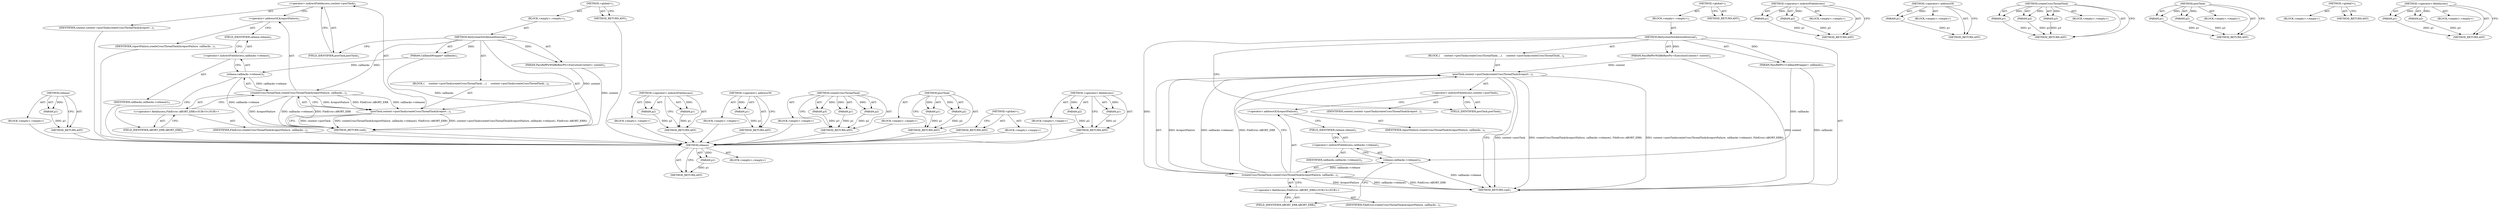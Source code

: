 digraph "&lt;operator&gt;.fieldAccess" {
vulnerable_67 [label=<(METHOD,release)>];
vulnerable_68 [label=<(PARAM,p1)>];
vulnerable_69 [label=<(BLOCK,&lt;empty&gt;,&lt;empty&gt;)>];
vulnerable_70 [label=<(METHOD_RETURN,ANY)>];
vulnerable_6 [label=<(METHOD,&lt;global&gt;)<SUB>1</SUB>>];
vulnerable_7 [label=<(BLOCK,&lt;empty&gt;,&lt;empty&gt;)<SUB>1</SUB>>];
vulnerable_8 [label=<(METHOD,fileSystemNotAllowedInternal)<SUB>1</SUB>>];
vulnerable_9 [label=<(PARAM,PassRefPtrWillBeRawPtr&lt;ExecutionContext&gt; context)<SUB>2</SUB>>];
vulnerable_10 [label=<(PARAM,PassRefPtr&lt;CallbackWrapper&gt; callbacks)<SUB>3</SUB>>];
vulnerable_11 [label=<(BLOCK,{
     context-&gt;postTask(createCrossThreadTask(...,{
     context-&gt;postTask(createCrossThreadTask(...)<SUB>4</SUB>>];
vulnerable_12 [label=<(postTask,context-&gt;postTask(createCrossThreadTask(&amp;report...)<SUB>5</SUB>>];
vulnerable_13 [label=<(&lt;operator&gt;.indirectFieldAccess,context-&gt;postTask)<SUB>5</SUB>>];
vulnerable_14 [label=<(IDENTIFIER,context,context-&gt;postTask(createCrossThreadTask(&amp;report...)<SUB>5</SUB>>];
vulnerable_15 [label=<(FIELD_IDENTIFIER,postTask,postTask)<SUB>5</SUB>>];
vulnerable_16 [label=<(createCrossThreadTask,createCrossThreadTask(&amp;reportFailure, callbacks...)<SUB>5</SUB>>];
vulnerable_17 [label=<(&lt;operator&gt;.addressOf,&amp;reportFailure)<SUB>5</SUB>>];
vulnerable_18 [label=<(IDENTIFIER,reportFailure,createCrossThreadTask(&amp;reportFailure, callbacks...)<SUB>5</SUB>>];
vulnerable_19 [label=<(release,callbacks-&gt;release())<SUB>5</SUB>>];
vulnerable_20 [label=<(&lt;operator&gt;.indirectFieldAccess,callbacks-&gt;release)<SUB>5</SUB>>];
vulnerable_21 [label=<(IDENTIFIER,callbacks,callbacks-&gt;release())<SUB>5</SUB>>];
vulnerable_22 [label=<(FIELD_IDENTIFIER,release,release)<SUB>5</SUB>>];
vulnerable_23 [label="<(&lt;operator&gt;.fieldAccess,FileError::ABORT_ERR)<SUB>5</SUB>>"];
vulnerable_24 [label=<(IDENTIFIER,FileError,createCrossThreadTask(&amp;reportFailure, callbacks...)<SUB>5</SUB>>];
vulnerable_25 [label=<(FIELD_IDENTIFIER,ABORT_ERR,ABORT_ERR)<SUB>5</SUB>>];
vulnerable_26 [label=<(METHOD_RETURN,void)<SUB>1</SUB>>];
vulnerable_28 [label=<(METHOD_RETURN,ANY)<SUB>1</SUB>>];
vulnerable_52 [label=<(METHOD,&lt;operator&gt;.indirectFieldAccess)>];
vulnerable_53 [label=<(PARAM,p1)>];
vulnerable_54 [label=<(PARAM,p2)>];
vulnerable_55 [label=<(BLOCK,&lt;empty&gt;,&lt;empty&gt;)>];
vulnerable_56 [label=<(METHOD_RETURN,ANY)>];
vulnerable_63 [label=<(METHOD,&lt;operator&gt;.addressOf)>];
vulnerable_64 [label=<(PARAM,p1)>];
vulnerable_65 [label=<(BLOCK,&lt;empty&gt;,&lt;empty&gt;)>];
vulnerable_66 [label=<(METHOD_RETURN,ANY)>];
vulnerable_57 [label=<(METHOD,createCrossThreadTask)>];
vulnerable_58 [label=<(PARAM,p1)>];
vulnerable_59 [label=<(PARAM,p2)>];
vulnerable_60 [label=<(PARAM,p3)>];
vulnerable_61 [label=<(BLOCK,&lt;empty&gt;,&lt;empty&gt;)>];
vulnerable_62 [label=<(METHOD_RETURN,ANY)>];
vulnerable_47 [label=<(METHOD,postTask)>];
vulnerable_48 [label=<(PARAM,p1)>];
vulnerable_49 [label=<(PARAM,p2)>];
vulnerable_50 [label=<(BLOCK,&lt;empty&gt;,&lt;empty&gt;)>];
vulnerable_51 [label=<(METHOD_RETURN,ANY)>];
vulnerable_41 [label=<(METHOD,&lt;global&gt;)<SUB>1</SUB>>];
vulnerable_42 [label=<(BLOCK,&lt;empty&gt;,&lt;empty&gt;)>];
vulnerable_43 [label=<(METHOD_RETURN,ANY)>];
vulnerable_71 [label=<(METHOD,&lt;operator&gt;.fieldAccess)>];
vulnerable_72 [label=<(PARAM,p1)>];
vulnerable_73 [label=<(PARAM,p2)>];
vulnerable_74 [label=<(BLOCK,&lt;empty&gt;,&lt;empty&gt;)>];
vulnerable_75 [label=<(METHOD_RETURN,ANY)>];
fixed_67 [label=<(METHOD,release)>];
fixed_68 [label=<(PARAM,p1)>];
fixed_69 [label=<(BLOCK,&lt;empty&gt;,&lt;empty&gt;)>];
fixed_70 [label=<(METHOD_RETURN,ANY)>];
fixed_6 [label=<(METHOD,&lt;global&gt;)<SUB>1</SUB>>];
fixed_7 [label=<(BLOCK,&lt;empty&gt;,&lt;empty&gt;)<SUB>1</SUB>>];
fixed_8 [label=<(METHOD,fileSystemNotAllowedInternal)<SUB>1</SUB>>];
fixed_9 [label=<(PARAM,PassRefPtrWillBeRawPtr&lt;ExecutionContext&gt; context)<SUB>2</SUB>>];
fixed_10 [label=<(PARAM,CallbackWrapper* callbacks)<SUB>3</SUB>>];
fixed_11 [label=<(BLOCK,{
     context-&gt;postTask(createCrossThreadTask(...,{
     context-&gt;postTask(createCrossThreadTask(...)<SUB>4</SUB>>];
fixed_12 [label=<(postTask,context-&gt;postTask(createCrossThreadTask(&amp;report...)<SUB>5</SUB>>];
fixed_13 [label=<(&lt;operator&gt;.indirectFieldAccess,context-&gt;postTask)<SUB>5</SUB>>];
fixed_14 [label=<(IDENTIFIER,context,context-&gt;postTask(createCrossThreadTask(&amp;report...)<SUB>5</SUB>>];
fixed_15 [label=<(FIELD_IDENTIFIER,postTask,postTask)<SUB>5</SUB>>];
fixed_16 [label=<(createCrossThreadTask,createCrossThreadTask(&amp;reportFailure, callbacks...)<SUB>5</SUB>>];
fixed_17 [label=<(&lt;operator&gt;.addressOf,&amp;reportFailure)<SUB>5</SUB>>];
fixed_18 [label=<(IDENTIFIER,reportFailure,createCrossThreadTask(&amp;reportFailure, callbacks...)<SUB>5</SUB>>];
fixed_19 [label=<(release,callbacks-&gt;release())<SUB>5</SUB>>];
fixed_20 [label=<(&lt;operator&gt;.indirectFieldAccess,callbacks-&gt;release)<SUB>5</SUB>>];
fixed_21 [label=<(IDENTIFIER,callbacks,callbacks-&gt;release())<SUB>5</SUB>>];
fixed_22 [label=<(FIELD_IDENTIFIER,release,release)<SUB>5</SUB>>];
fixed_23 [label="<(&lt;operator&gt;.fieldAccess,FileError::ABORT_ERR)<SUB>5</SUB>>"];
fixed_24 [label=<(IDENTIFIER,FileError,createCrossThreadTask(&amp;reportFailure, callbacks...)<SUB>5</SUB>>];
fixed_25 [label=<(FIELD_IDENTIFIER,ABORT_ERR,ABORT_ERR)<SUB>5</SUB>>];
fixed_26 [label=<(METHOD_RETURN,void)<SUB>1</SUB>>];
fixed_28 [label=<(METHOD_RETURN,ANY)<SUB>1</SUB>>];
fixed_52 [label=<(METHOD,&lt;operator&gt;.indirectFieldAccess)>];
fixed_53 [label=<(PARAM,p1)>];
fixed_54 [label=<(PARAM,p2)>];
fixed_55 [label=<(BLOCK,&lt;empty&gt;,&lt;empty&gt;)>];
fixed_56 [label=<(METHOD_RETURN,ANY)>];
fixed_63 [label=<(METHOD,&lt;operator&gt;.addressOf)>];
fixed_64 [label=<(PARAM,p1)>];
fixed_65 [label=<(BLOCK,&lt;empty&gt;,&lt;empty&gt;)>];
fixed_66 [label=<(METHOD_RETURN,ANY)>];
fixed_57 [label=<(METHOD,createCrossThreadTask)>];
fixed_58 [label=<(PARAM,p1)>];
fixed_59 [label=<(PARAM,p2)>];
fixed_60 [label=<(PARAM,p3)>];
fixed_61 [label=<(BLOCK,&lt;empty&gt;,&lt;empty&gt;)>];
fixed_62 [label=<(METHOD_RETURN,ANY)>];
fixed_47 [label=<(METHOD,postTask)>];
fixed_48 [label=<(PARAM,p1)>];
fixed_49 [label=<(PARAM,p2)>];
fixed_50 [label=<(BLOCK,&lt;empty&gt;,&lt;empty&gt;)>];
fixed_51 [label=<(METHOD_RETURN,ANY)>];
fixed_41 [label=<(METHOD,&lt;global&gt;)<SUB>1</SUB>>];
fixed_42 [label=<(BLOCK,&lt;empty&gt;,&lt;empty&gt;)>];
fixed_43 [label=<(METHOD_RETURN,ANY)>];
fixed_71 [label=<(METHOD,&lt;operator&gt;.fieldAccess)>];
fixed_72 [label=<(PARAM,p1)>];
fixed_73 [label=<(PARAM,p2)>];
fixed_74 [label=<(BLOCK,&lt;empty&gt;,&lt;empty&gt;)>];
fixed_75 [label=<(METHOD_RETURN,ANY)>];
vulnerable_67 -> vulnerable_68  [key=0, label="AST: "];
vulnerable_67 -> vulnerable_68  [key=1, label="DDG: "];
vulnerable_67 -> vulnerable_69  [key=0, label="AST: "];
vulnerable_67 -> vulnerable_70  [key=0, label="AST: "];
vulnerable_67 -> vulnerable_70  [key=1, label="CFG: "];
vulnerable_68 -> vulnerable_70  [key=0, label="DDG: p1"];
vulnerable_6 -> vulnerable_7  [key=0, label="AST: "];
vulnerable_6 -> vulnerable_28  [key=0, label="AST: "];
vulnerable_6 -> vulnerable_28  [key=1, label="CFG: "];
vulnerable_7 -> vulnerable_8  [key=0, label="AST: "];
vulnerable_8 -> vulnerable_9  [key=0, label="AST: "];
vulnerable_8 -> vulnerable_9  [key=1, label="DDG: "];
vulnerable_8 -> vulnerable_10  [key=0, label="AST: "];
vulnerable_8 -> vulnerable_10  [key=1, label="DDG: "];
vulnerable_8 -> vulnerable_11  [key=0, label="AST: "];
vulnerable_8 -> vulnerable_26  [key=0, label="AST: "];
vulnerable_8 -> vulnerable_15  [key=0, label="CFG: "];
vulnerable_8 -> vulnerable_16  [key=0, label="DDG: "];
vulnerable_9 -> vulnerable_26  [key=0, label="DDG: context"];
vulnerable_9 -> vulnerable_12  [key=0, label="DDG: context"];
vulnerable_10 -> vulnerable_26  [key=0, label="DDG: callbacks"];
vulnerable_10 -> vulnerable_19  [key=0, label="DDG: callbacks"];
vulnerable_11 -> vulnerable_12  [key=0, label="AST: "];
vulnerable_12 -> vulnerable_13  [key=0, label="AST: "];
vulnerable_12 -> vulnerable_16  [key=0, label="AST: "];
vulnerable_12 -> vulnerable_26  [key=0, label="CFG: "];
vulnerable_12 -> vulnerable_26  [key=1, label="DDG: context-&gt;postTask"];
vulnerable_12 -> vulnerable_26  [key=2, label="DDG: createCrossThreadTask(&amp;reportFailure, callbacks-&gt;release(), FileError::ABORT_ERR)"];
vulnerable_12 -> vulnerable_26  [key=3, label="DDG: context-&gt;postTask(createCrossThreadTask(&amp;reportFailure, callbacks-&gt;release(), FileError::ABORT_ERR))"];
vulnerable_13 -> vulnerable_14  [key=0, label="AST: "];
vulnerable_13 -> vulnerable_15  [key=0, label="AST: "];
vulnerable_13 -> vulnerable_17  [key=0, label="CFG: "];
vulnerable_15 -> vulnerable_13  [key=0, label="CFG: "];
vulnerable_16 -> vulnerable_17  [key=0, label="AST: "];
vulnerable_16 -> vulnerable_19  [key=0, label="AST: "];
vulnerable_16 -> vulnerable_23  [key=0, label="AST: "];
vulnerable_16 -> vulnerable_12  [key=0, label="CFG: "];
vulnerable_16 -> vulnerable_12  [key=1, label="DDG: &amp;reportFailure"];
vulnerable_16 -> vulnerable_12  [key=2, label="DDG: callbacks-&gt;release()"];
vulnerable_16 -> vulnerable_12  [key=3, label="DDG: FileError::ABORT_ERR"];
vulnerable_16 -> vulnerable_26  [key=0, label="DDG: &amp;reportFailure"];
vulnerable_16 -> vulnerable_26  [key=1, label="DDG: callbacks-&gt;release()"];
vulnerable_16 -> vulnerable_26  [key=2, label="DDG: FileError::ABORT_ERR"];
vulnerable_17 -> vulnerable_18  [key=0, label="AST: "];
vulnerable_17 -> vulnerable_22  [key=0, label="CFG: "];
vulnerable_19 -> vulnerable_20  [key=0, label="AST: "];
vulnerable_19 -> vulnerable_25  [key=0, label="CFG: "];
vulnerable_19 -> vulnerable_26  [key=0, label="DDG: callbacks-&gt;release"];
vulnerable_19 -> vulnerable_16  [key=0, label="DDG: callbacks-&gt;release"];
vulnerable_20 -> vulnerable_21  [key=0, label="AST: "];
vulnerable_20 -> vulnerable_22  [key=0, label="AST: "];
vulnerable_20 -> vulnerable_19  [key=0, label="CFG: "];
vulnerable_22 -> vulnerable_20  [key=0, label="CFG: "];
vulnerable_23 -> vulnerable_24  [key=0, label="AST: "];
vulnerable_23 -> vulnerable_25  [key=0, label="AST: "];
vulnerable_23 -> vulnerable_16  [key=0, label="CFG: "];
vulnerable_25 -> vulnerable_23  [key=0, label="CFG: "];
vulnerable_52 -> vulnerable_53  [key=0, label="AST: "];
vulnerable_52 -> vulnerable_53  [key=1, label="DDG: "];
vulnerable_52 -> vulnerable_55  [key=0, label="AST: "];
vulnerable_52 -> vulnerable_54  [key=0, label="AST: "];
vulnerable_52 -> vulnerable_54  [key=1, label="DDG: "];
vulnerable_52 -> vulnerable_56  [key=0, label="AST: "];
vulnerable_52 -> vulnerable_56  [key=1, label="CFG: "];
vulnerable_53 -> vulnerable_56  [key=0, label="DDG: p1"];
vulnerable_54 -> vulnerable_56  [key=0, label="DDG: p2"];
vulnerable_63 -> vulnerable_64  [key=0, label="AST: "];
vulnerable_63 -> vulnerable_64  [key=1, label="DDG: "];
vulnerable_63 -> vulnerable_65  [key=0, label="AST: "];
vulnerable_63 -> vulnerable_66  [key=0, label="AST: "];
vulnerable_63 -> vulnerable_66  [key=1, label="CFG: "];
vulnerable_64 -> vulnerable_66  [key=0, label="DDG: p1"];
vulnerable_57 -> vulnerable_58  [key=0, label="AST: "];
vulnerable_57 -> vulnerable_58  [key=1, label="DDG: "];
vulnerable_57 -> vulnerable_61  [key=0, label="AST: "];
vulnerable_57 -> vulnerable_59  [key=0, label="AST: "];
vulnerable_57 -> vulnerable_59  [key=1, label="DDG: "];
vulnerable_57 -> vulnerable_62  [key=0, label="AST: "];
vulnerable_57 -> vulnerable_62  [key=1, label="CFG: "];
vulnerable_57 -> vulnerable_60  [key=0, label="AST: "];
vulnerable_57 -> vulnerable_60  [key=1, label="DDG: "];
vulnerable_58 -> vulnerable_62  [key=0, label="DDG: p1"];
vulnerable_59 -> vulnerable_62  [key=0, label="DDG: p2"];
vulnerable_60 -> vulnerable_62  [key=0, label="DDG: p3"];
vulnerable_47 -> vulnerable_48  [key=0, label="AST: "];
vulnerable_47 -> vulnerable_48  [key=1, label="DDG: "];
vulnerable_47 -> vulnerable_50  [key=0, label="AST: "];
vulnerable_47 -> vulnerable_49  [key=0, label="AST: "];
vulnerable_47 -> vulnerable_49  [key=1, label="DDG: "];
vulnerable_47 -> vulnerable_51  [key=0, label="AST: "];
vulnerable_47 -> vulnerable_51  [key=1, label="CFG: "];
vulnerable_48 -> vulnerable_51  [key=0, label="DDG: p1"];
vulnerable_49 -> vulnerable_51  [key=0, label="DDG: p2"];
vulnerable_41 -> vulnerable_42  [key=0, label="AST: "];
vulnerable_41 -> vulnerable_43  [key=0, label="AST: "];
vulnerable_41 -> vulnerable_43  [key=1, label="CFG: "];
vulnerable_71 -> vulnerable_72  [key=0, label="AST: "];
vulnerable_71 -> vulnerable_72  [key=1, label="DDG: "];
vulnerable_71 -> vulnerable_74  [key=0, label="AST: "];
vulnerable_71 -> vulnerable_73  [key=0, label="AST: "];
vulnerable_71 -> vulnerable_73  [key=1, label="DDG: "];
vulnerable_71 -> vulnerable_75  [key=0, label="AST: "];
vulnerable_71 -> vulnerable_75  [key=1, label="CFG: "];
vulnerable_72 -> vulnerable_75  [key=0, label="DDG: p1"];
vulnerable_73 -> vulnerable_75  [key=0, label="DDG: p2"];
fixed_67 -> fixed_68  [key=0, label="AST: "];
fixed_67 -> fixed_68  [key=1, label="DDG: "];
fixed_67 -> fixed_69  [key=0, label="AST: "];
fixed_67 -> fixed_70  [key=0, label="AST: "];
fixed_67 -> fixed_70  [key=1, label="CFG: "];
fixed_68 -> fixed_70  [key=0, label="DDG: p1"];
fixed_69 -> vulnerable_67  [key=0];
fixed_70 -> vulnerable_67  [key=0];
fixed_6 -> fixed_7  [key=0, label="AST: "];
fixed_6 -> fixed_28  [key=0, label="AST: "];
fixed_6 -> fixed_28  [key=1, label="CFG: "];
fixed_7 -> fixed_8  [key=0, label="AST: "];
fixed_8 -> fixed_9  [key=0, label="AST: "];
fixed_8 -> fixed_9  [key=1, label="DDG: "];
fixed_8 -> fixed_10  [key=0, label="AST: "];
fixed_8 -> fixed_10  [key=1, label="DDG: "];
fixed_8 -> fixed_11  [key=0, label="AST: "];
fixed_8 -> fixed_26  [key=0, label="AST: "];
fixed_8 -> fixed_15  [key=0, label="CFG: "];
fixed_8 -> fixed_16  [key=0, label="DDG: "];
fixed_9 -> fixed_26  [key=0, label="DDG: context"];
fixed_9 -> fixed_12  [key=0, label="DDG: context"];
fixed_10 -> fixed_26  [key=0, label="DDG: callbacks"];
fixed_10 -> fixed_19  [key=0, label="DDG: callbacks"];
fixed_11 -> fixed_12  [key=0, label="AST: "];
fixed_12 -> fixed_13  [key=0, label="AST: "];
fixed_12 -> fixed_16  [key=0, label="AST: "];
fixed_12 -> fixed_26  [key=0, label="CFG: "];
fixed_12 -> fixed_26  [key=1, label="DDG: context-&gt;postTask"];
fixed_12 -> fixed_26  [key=2, label="DDG: createCrossThreadTask(&amp;reportFailure, callbacks-&gt;release(), FileError::ABORT_ERR)"];
fixed_12 -> fixed_26  [key=3, label="DDG: context-&gt;postTask(createCrossThreadTask(&amp;reportFailure, callbacks-&gt;release(), FileError::ABORT_ERR))"];
fixed_13 -> fixed_14  [key=0, label="AST: "];
fixed_13 -> fixed_15  [key=0, label="AST: "];
fixed_13 -> fixed_17  [key=0, label="CFG: "];
fixed_14 -> vulnerable_67  [key=0];
fixed_15 -> fixed_13  [key=0, label="CFG: "];
fixed_16 -> fixed_17  [key=0, label="AST: "];
fixed_16 -> fixed_19  [key=0, label="AST: "];
fixed_16 -> fixed_23  [key=0, label="AST: "];
fixed_16 -> fixed_12  [key=0, label="CFG: "];
fixed_16 -> fixed_12  [key=1, label="DDG: &amp;reportFailure"];
fixed_16 -> fixed_12  [key=2, label="DDG: callbacks-&gt;release()"];
fixed_16 -> fixed_12  [key=3, label="DDG: FileError::ABORT_ERR"];
fixed_16 -> fixed_26  [key=0, label="DDG: &amp;reportFailure"];
fixed_16 -> fixed_26  [key=1, label="DDG: callbacks-&gt;release()"];
fixed_16 -> fixed_26  [key=2, label="DDG: FileError::ABORT_ERR"];
fixed_17 -> fixed_18  [key=0, label="AST: "];
fixed_17 -> fixed_22  [key=0, label="CFG: "];
fixed_18 -> vulnerable_67  [key=0];
fixed_19 -> fixed_20  [key=0, label="AST: "];
fixed_19 -> fixed_25  [key=0, label="CFG: "];
fixed_19 -> fixed_26  [key=0, label="DDG: callbacks-&gt;release"];
fixed_19 -> fixed_16  [key=0, label="DDG: callbacks-&gt;release"];
fixed_20 -> fixed_21  [key=0, label="AST: "];
fixed_20 -> fixed_22  [key=0, label="AST: "];
fixed_20 -> fixed_19  [key=0, label="CFG: "];
fixed_21 -> vulnerable_67  [key=0];
fixed_22 -> fixed_20  [key=0, label="CFG: "];
fixed_23 -> fixed_24  [key=0, label="AST: "];
fixed_23 -> fixed_25  [key=0, label="AST: "];
fixed_23 -> fixed_16  [key=0, label="CFG: "];
fixed_24 -> vulnerable_67  [key=0];
fixed_25 -> fixed_23  [key=0, label="CFG: "];
fixed_26 -> vulnerable_67  [key=0];
fixed_28 -> vulnerable_67  [key=0];
fixed_52 -> fixed_53  [key=0, label="AST: "];
fixed_52 -> fixed_53  [key=1, label="DDG: "];
fixed_52 -> fixed_55  [key=0, label="AST: "];
fixed_52 -> fixed_54  [key=0, label="AST: "];
fixed_52 -> fixed_54  [key=1, label="DDG: "];
fixed_52 -> fixed_56  [key=0, label="AST: "];
fixed_52 -> fixed_56  [key=1, label="CFG: "];
fixed_53 -> fixed_56  [key=0, label="DDG: p1"];
fixed_54 -> fixed_56  [key=0, label="DDG: p2"];
fixed_55 -> vulnerable_67  [key=0];
fixed_56 -> vulnerable_67  [key=0];
fixed_63 -> fixed_64  [key=0, label="AST: "];
fixed_63 -> fixed_64  [key=1, label="DDG: "];
fixed_63 -> fixed_65  [key=0, label="AST: "];
fixed_63 -> fixed_66  [key=0, label="AST: "];
fixed_63 -> fixed_66  [key=1, label="CFG: "];
fixed_64 -> fixed_66  [key=0, label="DDG: p1"];
fixed_65 -> vulnerable_67  [key=0];
fixed_66 -> vulnerable_67  [key=0];
fixed_57 -> fixed_58  [key=0, label="AST: "];
fixed_57 -> fixed_58  [key=1, label="DDG: "];
fixed_57 -> fixed_61  [key=0, label="AST: "];
fixed_57 -> fixed_59  [key=0, label="AST: "];
fixed_57 -> fixed_59  [key=1, label="DDG: "];
fixed_57 -> fixed_62  [key=0, label="AST: "];
fixed_57 -> fixed_62  [key=1, label="CFG: "];
fixed_57 -> fixed_60  [key=0, label="AST: "];
fixed_57 -> fixed_60  [key=1, label="DDG: "];
fixed_58 -> fixed_62  [key=0, label="DDG: p1"];
fixed_59 -> fixed_62  [key=0, label="DDG: p2"];
fixed_60 -> fixed_62  [key=0, label="DDG: p3"];
fixed_61 -> vulnerable_67  [key=0];
fixed_62 -> vulnerable_67  [key=0];
fixed_47 -> fixed_48  [key=0, label="AST: "];
fixed_47 -> fixed_48  [key=1, label="DDG: "];
fixed_47 -> fixed_50  [key=0, label="AST: "];
fixed_47 -> fixed_49  [key=0, label="AST: "];
fixed_47 -> fixed_49  [key=1, label="DDG: "];
fixed_47 -> fixed_51  [key=0, label="AST: "];
fixed_47 -> fixed_51  [key=1, label="CFG: "];
fixed_48 -> fixed_51  [key=0, label="DDG: p1"];
fixed_49 -> fixed_51  [key=0, label="DDG: p2"];
fixed_50 -> vulnerable_67  [key=0];
fixed_51 -> vulnerable_67  [key=0];
fixed_41 -> fixed_42  [key=0, label="AST: "];
fixed_41 -> fixed_43  [key=0, label="AST: "];
fixed_41 -> fixed_43  [key=1, label="CFG: "];
fixed_42 -> vulnerable_67  [key=0];
fixed_43 -> vulnerable_67  [key=0];
fixed_71 -> fixed_72  [key=0, label="AST: "];
fixed_71 -> fixed_72  [key=1, label="DDG: "];
fixed_71 -> fixed_74  [key=0, label="AST: "];
fixed_71 -> fixed_73  [key=0, label="AST: "];
fixed_71 -> fixed_73  [key=1, label="DDG: "];
fixed_71 -> fixed_75  [key=0, label="AST: "];
fixed_71 -> fixed_75  [key=1, label="CFG: "];
fixed_72 -> fixed_75  [key=0, label="DDG: p1"];
fixed_73 -> fixed_75  [key=0, label="DDG: p2"];
fixed_74 -> vulnerable_67  [key=0];
fixed_75 -> vulnerable_67  [key=0];
}

